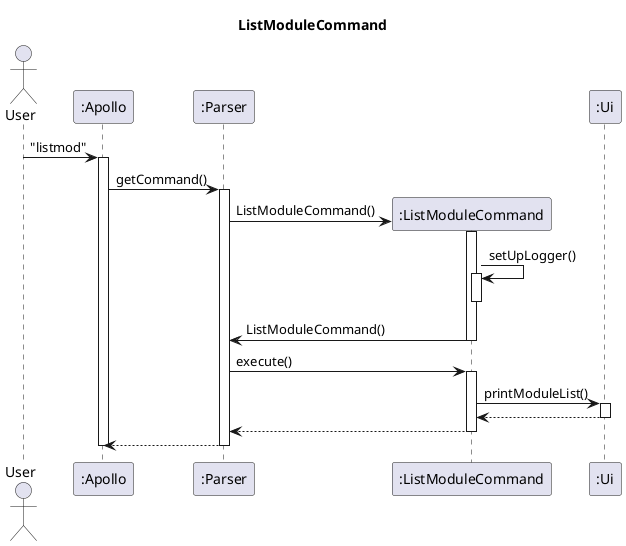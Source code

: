 @startuml
'https://plantuml.com/sequence-diagram

title ListModuleCommand

actor User

participant ":Apollo" as Apollo
participant ":Parser" as Parser
participant ":ListModuleCommand" as ListMod
participant ":Ui" as Ui

User -> Apollo : "listmod"
activate Apollo
Apollo -> Parser : getCommand()
activate Parser

Parser -> ListMod** : ListModuleCommand()
activate ListMod
ListMod -> ListMod : setUpLogger()
activate ListMod
deactivate ListMod
ListMod -> Parser: ListModuleCommand()
deactivate ListMod



Parser -> ListMod : execute()
activate ListMod

ListMod -> Ui : printModuleList()
activate Ui
Ui --> ListMod
deactivate Ui

ListMod --> Parser

deactivate ListMod
Parser --> Apollo
deactivate Parser
deactivate Apollo
@enduml
